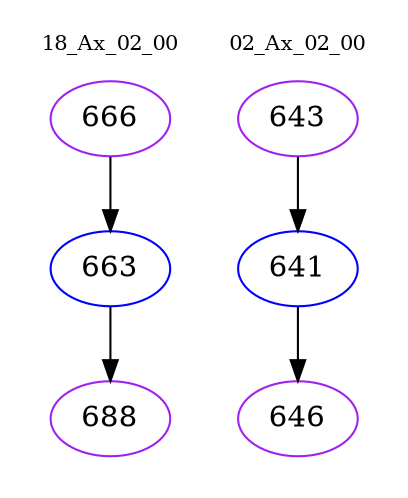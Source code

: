 digraph{
subgraph cluster_0 {
color = white
label = "18_Ax_02_00";
fontsize=10;
T0_666 [label="666", color="purple"]
T0_666 -> T0_663 [color="black"]
T0_663 [label="663", color="blue"]
T0_663 -> T0_688 [color="black"]
T0_688 [label="688", color="purple"]
}
subgraph cluster_1 {
color = white
label = "02_Ax_02_00";
fontsize=10;
T1_643 [label="643", color="purple"]
T1_643 -> T1_641 [color="black"]
T1_641 [label="641", color="blue"]
T1_641 -> T1_646 [color="black"]
T1_646 [label="646", color="purple"]
}
}
